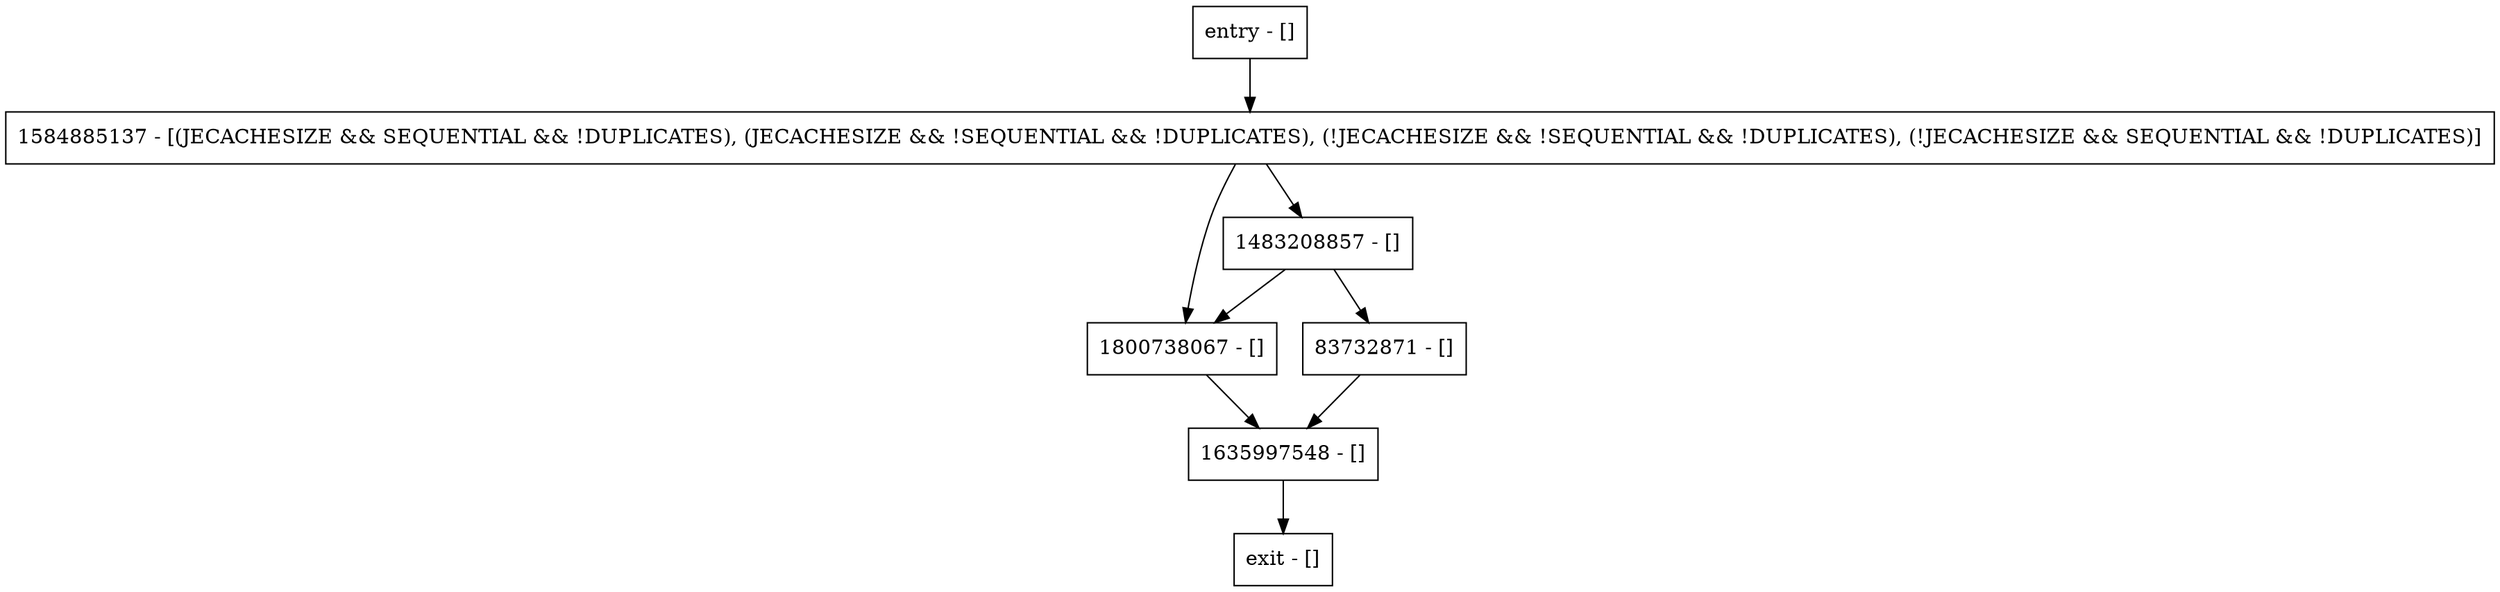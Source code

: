 digraph isTransientOrNull {
node [shape=record];
entry [label="entry - []"];
exit [label="exit - []"];
1800738067 [label="1800738067 - []"];
83732871 [label="83732871 - []"];
1483208857 [label="1483208857 - []"];
1584885137 [label="1584885137 - [(JECACHESIZE && SEQUENTIAL && !DUPLICATES), (JECACHESIZE && !SEQUENTIAL && !DUPLICATES), (!JECACHESIZE && !SEQUENTIAL && !DUPLICATES), (!JECACHESIZE && SEQUENTIAL && !DUPLICATES)]"];
1635997548 [label="1635997548 - []"];
entry;
exit;
entry -> 1584885137;
1800738067 -> 1635997548;
83732871 -> 1635997548;
1483208857 -> 1800738067;
1483208857 -> 83732871;
1584885137 -> 1800738067;
1584885137 -> 1483208857;
1635997548 -> exit;
}
